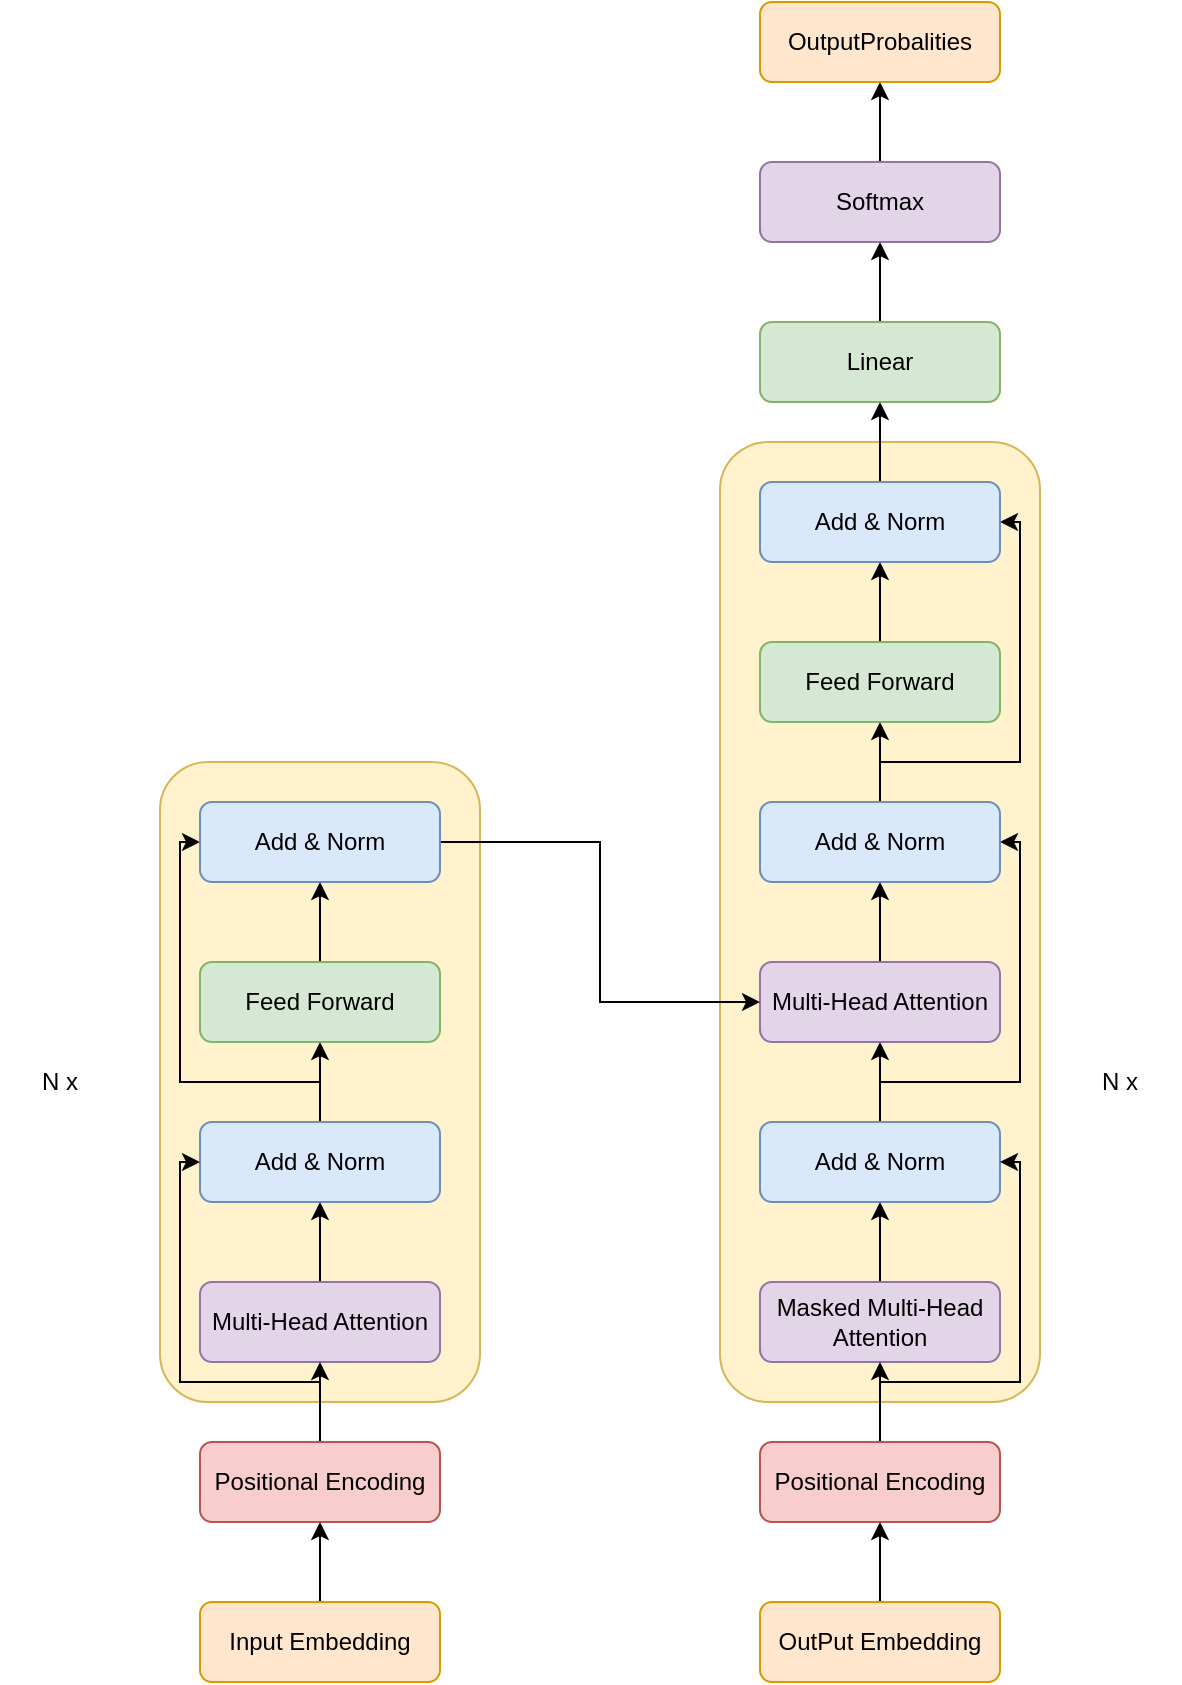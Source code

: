 <mxfile version="28.1.2" pages="2">
  <diagram name="Transformer" id="52B_CszZRSv2lp1z2FfX">
    <mxGraphModel dx="1658" dy="1040" grid="1" gridSize="10" guides="1" tooltips="1" connect="1" arrows="1" fold="1" page="1" pageScale="1" pageWidth="827" pageHeight="1169" math="0" shadow="0">
      <root>
        <mxCell id="0" />
        <mxCell id="1" parent="0" />
        <mxCell id="0SSg37CbpI8lbPVN0Fxx-25" value="" style="rounded=1;whiteSpace=wrap;html=1;fillColor=#fff2cc;strokeColor=#d6b656;" parent="1" vertex="1">
          <mxGeometry x="380" y="300" width="160" height="480" as="geometry" />
        </mxCell>
        <mxCell id="0SSg37CbpI8lbPVN0Fxx-23" value="" style="rounded=1;whiteSpace=wrap;html=1;fillColor=#fff2cc;strokeColor=#d6b656;" parent="1" vertex="1">
          <mxGeometry x="100" y="460" width="160" height="320" as="geometry" />
        </mxCell>
        <mxCell id="0SSg37CbpI8lbPVN0Fxx-21" style="edgeStyle=orthogonalEdgeStyle;rounded=0;orthogonalLoop=1;jettySize=auto;html=1;exitX=0.5;exitY=0;exitDx=0;exitDy=0;entryX=0.5;entryY=1;entryDx=0;entryDy=0;" parent="1" source="0SSg37CbpI8lbPVN0Fxx-1" target="0SSg37CbpI8lbPVN0Fxx-19" edge="1">
          <mxGeometry relative="1" as="geometry" />
        </mxCell>
        <mxCell id="0SSg37CbpI8lbPVN0Fxx-1" value="Input Embedding" style="rounded=1;whiteSpace=wrap;html=1;fillColor=#ffe6cc;strokeColor=#d79b00;" parent="1" vertex="1">
          <mxGeometry x="120" y="880" width="120" height="40" as="geometry" />
        </mxCell>
        <mxCell id="0SSg37CbpI8lbPVN0Fxx-22" style="edgeStyle=orthogonalEdgeStyle;rounded=0;orthogonalLoop=1;jettySize=auto;html=1;exitX=0.5;exitY=0;exitDx=0;exitDy=0;entryX=0.5;entryY=1;entryDx=0;entryDy=0;" parent="1" source="0SSg37CbpI8lbPVN0Fxx-3" target="0SSg37CbpI8lbPVN0Fxx-20" edge="1">
          <mxGeometry relative="1" as="geometry" />
        </mxCell>
        <mxCell id="0SSg37CbpI8lbPVN0Fxx-3" value="OutPut Embedding" style="rounded=1;whiteSpace=wrap;html=1;fillColor=#ffe6cc;strokeColor=#d79b00;" parent="1" vertex="1">
          <mxGeometry x="400" y="880" width="120" height="40" as="geometry" />
        </mxCell>
        <mxCell id="0SSg37CbpI8lbPVN0Fxx-27" style="edgeStyle=orthogonalEdgeStyle;rounded=0;orthogonalLoop=1;jettySize=auto;html=1;exitX=0.5;exitY=0;exitDx=0;exitDy=0;entryX=0.5;entryY=1;entryDx=0;entryDy=0;" parent="1" source="0SSg37CbpI8lbPVN0Fxx-4" target="0SSg37CbpI8lbPVN0Fxx-6" edge="1">
          <mxGeometry relative="1" as="geometry" />
        </mxCell>
        <mxCell id="0SSg37CbpI8lbPVN0Fxx-4" value="Multi-Head Attention" style="rounded=1;whiteSpace=wrap;html=1;fillColor=#e1d5e7;strokeColor=#9673a6;" parent="1" vertex="1">
          <mxGeometry x="120" y="720" width="120" height="40" as="geometry" />
        </mxCell>
        <mxCell id="0SSg37CbpI8lbPVN0Fxx-31" style="edgeStyle=orthogonalEdgeStyle;rounded=0;orthogonalLoop=1;jettySize=auto;html=1;exitX=0.5;exitY=0;exitDx=0;exitDy=0;entryX=0.5;entryY=1;entryDx=0;entryDy=0;" parent="1" source="0SSg37CbpI8lbPVN0Fxx-5" target="0SSg37CbpI8lbPVN0Fxx-7" edge="1">
          <mxGeometry relative="1" as="geometry" />
        </mxCell>
        <mxCell id="0SSg37CbpI8lbPVN0Fxx-5" value="Masked Multi-Head Attention" style="rounded=1;whiteSpace=wrap;html=1;fillColor=#e1d5e7;strokeColor=#9673a6;" parent="1" vertex="1">
          <mxGeometry x="400" y="720" width="120" height="40" as="geometry" />
        </mxCell>
        <mxCell id="0SSg37CbpI8lbPVN0Fxx-28" style="edgeStyle=orthogonalEdgeStyle;rounded=0;orthogonalLoop=1;jettySize=auto;html=1;exitX=0.5;exitY=0;exitDx=0;exitDy=0;" parent="1" source="0SSg37CbpI8lbPVN0Fxx-6" target="0SSg37CbpI8lbPVN0Fxx-8" edge="1">
          <mxGeometry relative="1" as="geometry" />
        </mxCell>
        <mxCell id="0SSg37CbpI8lbPVN0Fxx-41" style="edgeStyle=orthogonalEdgeStyle;rounded=0;orthogonalLoop=1;jettySize=auto;html=1;exitX=0.5;exitY=0;exitDx=0;exitDy=0;entryX=0;entryY=0.5;entryDx=0;entryDy=0;" parent="1" source="0SSg37CbpI8lbPVN0Fxx-6" target="0SSg37CbpI8lbPVN0Fxx-10" edge="1">
          <mxGeometry relative="1" as="geometry">
            <Array as="points">
              <mxPoint x="180" y="620" />
              <mxPoint x="110" y="620" />
              <mxPoint x="110" y="500" />
            </Array>
          </mxGeometry>
        </mxCell>
        <mxCell id="0SSg37CbpI8lbPVN0Fxx-6" value="Add &amp;amp; Norm" style="rounded=1;whiteSpace=wrap;html=1;fillColor=#dae8fc;strokeColor=#6c8ebf;" parent="1" vertex="1">
          <mxGeometry x="120" y="640" width="120" height="40" as="geometry" />
        </mxCell>
        <mxCell id="0SSg37CbpI8lbPVN0Fxx-32" style="edgeStyle=orthogonalEdgeStyle;rounded=0;orthogonalLoop=1;jettySize=auto;html=1;exitX=0.5;exitY=0;exitDx=0;exitDy=0;entryX=0.5;entryY=1;entryDx=0;entryDy=0;" parent="1" source="0SSg37CbpI8lbPVN0Fxx-7" target="0SSg37CbpI8lbPVN0Fxx-9" edge="1">
          <mxGeometry relative="1" as="geometry" />
        </mxCell>
        <mxCell id="0SSg37CbpI8lbPVN0Fxx-45" style="edgeStyle=orthogonalEdgeStyle;rounded=0;orthogonalLoop=1;jettySize=auto;html=1;exitX=0.5;exitY=0;exitDx=0;exitDy=0;entryX=1;entryY=0.5;entryDx=0;entryDy=0;" parent="1" source="0SSg37CbpI8lbPVN0Fxx-7" target="0SSg37CbpI8lbPVN0Fxx-11" edge="1">
          <mxGeometry relative="1" as="geometry">
            <Array as="points">
              <mxPoint x="460" y="620" />
              <mxPoint x="530" y="620" />
              <mxPoint x="530" y="500" />
            </Array>
          </mxGeometry>
        </mxCell>
        <mxCell id="0SSg37CbpI8lbPVN0Fxx-7" value="Add &amp;amp; Norm" style="rounded=1;whiteSpace=wrap;html=1;fillColor=#dae8fc;strokeColor=#6c8ebf;" parent="1" vertex="1">
          <mxGeometry x="400" y="640" width="120" height="40" as="geometry" />
        </mxCell>
        <mxCell id="0SSg37CbpI8lbPVN0Fxx-29" style="edgeStyle=orthogonalEdgeStyle;rounded=0;orthogonalLoop=1;jettySize=auto;html=1;exitX=0.5;exitY=0;exitDx=0;exitDy=0;" parent="1" source="0SSg37CbpI8lbPVN0Fxx-8" target="0SSg37CbpI8lbPVN0Fxx-10" edge="1">
          <mxGeometry relative="1" as="geometry" />
        </mxCell>
        <mxCell id="0SSg37CbpI8lbPVN0Fxx-8" value="Feed Forward" style="rounded=1;whiteSpace=wrap;html=1;fillColor=#d5e8d4;strokeColor=#82b366;" parent="1" vertex="1">
          <mxGeometry x="120" y="560" width="120" height="40" as="geometry" />
        </mxCell>
        <mxCell id="0SSg37CbpI8lbPVN0Fxx-33" style="edgeStyle=orthogonalEdgeStyle;rounded=0;orthogonalLoop=1;jettySize=auto;html=1;exitX=0.5;exitY=0;exitDx=0;exitDy=0;entryX=0.5;entryY=1;entryDx=0;entryDy=0;" parent="1" source="0SSg37CbpI8lbPVN0Fxx-9" target="0SSg37CbpI8lbPVN0Fxx-11" edge="1">
          <mxGeometry relative="1" as="geometry" />
        </mxCell>
        <mxCell id="0SSg37CbpI8lbPVN0Fxx-9" value="Multi-Head Attention" style="rounded=1;whiteSpace=wrap;html=1;fillColor=#e1d5e7;strokeColor=#9673a6;" parent="1" vertex="1">
          <mxGeometry x="400" y="560" width="120" height="40" as="geometry" />
        </mxCell>
        <mxCell id="0SSg37CbpI8lbPVN0Fxx-44" style="edgeStyle=orthogonalEdgeStyle;rounded=0;orthogonalLoop=1;jettySize=auto;html=1;exitX=1;exitY=0.5;exitDx=0;exitDy=0;entryX=0;entryY=0.5;entryDx=0;entryDy=0;" parent="1" source="0SSg37CbpI8lbPVN0Fxx-10" target="0SSg37CbpI8lbPVN0Fxx-9" edge="1">
          <mxGeometry relative="1" as="geometry" />
        </mxCell>
        <mxCell id="0SSg37CbpI8lbPVN0Fxx-10" value="Add &amp;amp; Norm" style="rounded=1;whiteSpace=wrap;html=1;fillColor=#dae8fc;strokeColor=#6c8ebf;" parent="1" vertex="1">
          <mxGeometry x="120" y="480" width="120" height="40" as="geometry" />
        </mxCell>
        <mxCell id="0SSg37CbpI8lbPVN0Fxx-34" style="edgeStyle=orthogonalEdgeStyle;rounded=0;orthogonalLoop=1;jettySize=auto;html=1;exitX=0.5;exitY=0;exitDx=0;exitDy=0;" parent="1" source="0SSg37CbpI8lbPVN0Fxx-11" target="0SSg37CbpI8lbPVN0Fxx-12" edge="1">
          <mxGeometry relative="1" as="geometry" />
        </mxCell>
        <mxCell id="0SSg37CbpI8lbPVN0Fxx-46" style="edgeStyle=orthogonalEdgeStyle;rounded=0;orthogonalLoop=1;jettySize=auto;html=1;exitX=0.5;exitY=0;exitDx=0;exitDy=0;entryX=1;entryY=0.5;entryDx=0;entryDy=0;" parent="1" source="0SSg37CbpI8lbPVN0Fxx-11" target="0SSg37CbpI8lbPVN0Fxx-13" edge="1">
          <mxGeometry relative="1" as="geometry">
            <Array as="points">
              <mxPoint x="460" y="460" />
              <mxPoint x="530" y="460" />
              <mxPoint x="530" y="340" />
            </Array>
          </mxGeometry>
        </mxCell>
        <mxCell id="0SSg37CbpI8lbPVN0Fxx-11" value="Add &amp;amp; Norm" style="rounded=1;whiteSpace=wrap;html=1;fillColor=#dae8fc;strokeColor=#6c8ebf;" parent="1" vertex="1">
          <mxGeometry x="400" y="480" width="120" height="40" as="geometry" />
        </mxCell>
        <mxCell id="0SSg37CbpI8lbPVN0Fxx-35" style="edgeStyle=orthogonalEdgeStyle;rounded=0;orthogonalLoop=1;jettySize=auto;html=1;exitX=0.5;exitY=0;exitDx=0;exitDy=0;entryX=0.5;entryY=1;entryDx=0;entryDy=0;" parent="1" source="0SSg37CbpI8lbPVN0Fxx-12" target="0SSg37CbpI8lbPVN0Fxx-13" edge="1">
          <mxGeometry relative="1" as="geometry" />
        </mxCell>
        <mxCell id="0SSg37CbpI8lbPVN0Fxx-12" value="Feed Forward" style="rounded=1;whiteSpace=wrap;html=1;fillColor=#d5e8d4;strokeColor=#82b366;" parent="1" vertex="1">
          <mxGeometry x="400" y="400" width="120" height="40" as="geometry" />
        </mxCell>
        <mxCell id="0SSg37CbpI8lbPVN0Fxx-36" style="edgeStyle=orthogonalEdgeStyle;rounded=0;orthogonalLoop=1;jettySize=auto;html=1;exitX=0.5;exitY=0;exitDx=0;exitDy=0;entryX=0.5;entryY=1;entryDx=0;entryDy=0;" parent="1" source="0SSg37CbpI8lbPVN0Fxx-13" target="0SSg37CbpI8lbPVN0Fxx-14" edge="1">
          <mxGeometry relative="1" as="geometry" />
        </mxCell>
        <mxCell id="0SSg37CbpI8lbPVN0Fxx-13" value="Add &amp;amp; Norm" style="rounded=1;whiteSpace=wrap;html=1;fillColor=#dae8fc;strokeColor=#6c8ebf;" parent="1" vertex="1">
          <mxGeometry x="400" y="320" width="120" height="40" as="geometry" />
        </mxCell>
        <mxCell id="0SSg37CbpI8lbPVN0Fxx-37" style="edgeStyle=orthogonalEdgeStyle;rounded=0;orthogonalLoop=1;jettySize=auto;html=1;exitX=0.5;exitY=0;exitDx=0;exitDy=0;entryX=0.5;entryY=1;entryDx=0;entryDy=0;" parent="1" source="0SSg37CbpI8lbPVN0Fxx-14" target="0SSg37CbpI8lbPVN0Fxx-15" edge="1">
          <mxGeometry relative="1" as="geometry" />
        </mxCell>
        <mxCell id="0SSg37CbpI8lbPVN0Fxx-14" value="Linear" style="rounded=1;whiteSpace=wrap;html=1;fillColor=#d5e8d4;strokeColor=#82b366;" parent="1" vertex="1">
          <mxGeometry x="400" y="240" width="120" height="40" as="geometry" />
        </mxCell>
        <mxCell id="0SSg37CbpI8lbPVN0Fxx-38" style="edgeStyle=orthogonalEdgeStyle;rounded=0;orthogonalLoop=1;jettySize=auto;html=1;exitX=0.5;exitY=0;exitDx=0;exitDy=0;entryX=0.5;entryY=1;entryDx=0;entryDy=0;" parent="1" source="0SSg37CbpI8lbPVN0Fxx-15" target="0SSg37CbpI8lbPVN0Fxx-16" edge="1">
          <mxGeometry relative="1" as="geometry" />
        </mxCell>
        <mxCell id="0SSg37CbpI8lbPVN0Fxx-15" value="Softmax" style="rounded=1;whiteSpace=wrap;html=1;fillColor=#e1d5e7;strokeColor=#9673a6;" parent="1" vertex="1">
          <mxGeometry x="400" y="160" width="120" height="40" as="geometry" />
        </mxCell>
        <mxCell id="0SSg37CbpI8lbPVN0Fxx-16" value="OutputProbalities" style="rounded=1;whiteSpace=wrap;html=1;fillColor=#ffe6cc;strokeColor=#d79b00;" parent="1" vertex="1">
          <mxGeometry x="400" y="80" width="120" height="40" as="geometry" />
        </mxCell>
        <mxCell id="0SSg37CbpI8lbPVN0Fxx-26" style="edgeStyle=orthogonalEdgeStyle;rounded=0;orthogonalLoop=1;jettySize=auto;html=1;exitX=0.5;exitY=0;exitDx=0;exitDy=0;entryX=0.5;entryY=1;entryDx=0;entryDy=0;" parent="1" source="0SSg37CbpI8lbPVN0Fxx-19" target="0SSg37CbpI8lbPVN0Fxx-4" edge="1">
          <mxGeometry relative="1" as="geometry" />
        </mxCell>
        <mxCell id="0SSg37CbpI8lbPVN0Fxx-40" style="edgeStyle=orthogonalEdgeStyle;rounded=0;orthogonalLoop=1;jettySize=auto;html=1;exitX=0.5;exitY=0;exitDx=0;exitDy=0;entryX=0;entryY=0.5;entryDx=0;entryDy=0;" parent="1" source="0SSg37CbpI8lbPVN0Fxx-19" target="0SSg37CbpI8lbPVN0Fxx-6" edge="1">
          <mxGeometry relative="1" as="geometry">
            <Array as="points">
              <mxPoint x="180" y="770" />
              <mxPoint x="110" y="770" />
              <mxPoint x="110" y="660" />
            </Array>
          </mxGeometry>
        </mxCell>
        <mxCell id="0SSg37CbpI8lbPVN0Fxx-19" value="Positional Encoding" style="rounded=1;whiteSpace=wrap;html=1;fillColor=#f8cecc;strokeColor=#b85450;" parent="1" vertex="1">
          <mxGeometry x="120" y="800" width="120" height="40" as="geometry" />
        </mxCell>
        <mxCell id="0SSg37CbpI8lbPVN0Fxx-30" style="edgeStyle=orthogonalEdgeStyle;rounded=0;orthogonalLoop=1;jettySize=auto;html=1;exitX=0.5;exitY=0;exitDx=0;exitDy=0;" parent="1" source="0SSg37CbpI8lbPVN0Fxx-20" target="0SSg37CbpI8lbPVN0Fxx-5" edge="1">
          <mxGeometry relative="1" as="geometry" />
        </mxCell>
        <mxCell id="0SSg37CbpI8lbPVN0Fxx-42" style="edgeStyle=orthogonalEdgeStyle;rounded=0;orthogonalLoop=1;jettySize=auto;html=1;exitX=0.5;exitY=0;exitDx=0;exitDy=0;entryX=1;entryY=0.5;entryDx=0;entryDy=0;" parent="1" source="0SSg37CbpI8lbPVN0Fxx-20" target="0SSg37CbpI8lbPVN0Fxx-7" edge="1">
          <mxGeometry relative="1" as="geometry">
            <Array as="points">
              <mxPoint x="460" y="770" />
              <mxPoint x="530" y="770" />
              <mxPoint x="530" y="660" />
            </Array>
          </mxGeometry>
        </mxCell>
        <mxCell id="0SSg37CbpI8lbPVN0Fxx-20" value="Positional Encoding" style="rounded=1;whiteSpace=wrap;html=1;fillColor=#f8cecc;strokeColor=#b85450;" parent="1" vertex="1">
          <mxGeometry x="400" y="800" width="120" height="40" as="geometry" />
        </mxCell>
        <mxCell id="0SSg37CbpI8lbPVN0Fxx-24" value="N x" style="text;html=1;align=center;verticalAlign=middle;whiteSpace=wrap;rounded=0;" parent="1" vertex="1">
          <mxGeometry x="20" y="605" width="60" height="30" as="geometry" />
        </mxCell>
        <mxCell id="0SSg37CbpI8lbPVN0Fxx-39" value="N x" style="text;html=1;align=center;verticalAlign=middle;whiteSpace=wrap;rounded=0;" parent="1" vertex="1">
          <mxGeometry x="550" y="605" width="60" height="30" as="geometry" />
        </mxCell>
      </root>
    </mxGraphModel>
  </diagram>
  <diagram id="VsgxL12vLVEAtmp517jp" name="Transformer解释">
    <mxGraphModel dx="1172" dy="887" grid="1" gridSize="10" guides="1" tooltips="1" connect="1" arrows="1" fold="1" page="1" pageScale="1" pageWidth="827" pageHeight="1169" math="0" shadow="0">
      <root>
        <mxCell id="0" />
        <mxCell id="1" parent="0" />
        <mxCell id="67H7sxV8tHrAdXlNH1-l-1" value="" style="rounded=1;whiteSpace=wrap;html=1;fillColor=#fff2cc;strokeColor=#d6b656;" parent="1" vertex="1">
          <mxGeometry x="670" y="420" width="160" height="480" as="geometry" />
        </mxCell>
        <mxCell id="67H7sxV8tHrAdXlNH1-l-2" value="" style="rounded=1;whiteSpace=wrap;html=1;fillColor=#fff2cc;strokeColor=#d6b656;" parent="1" vertex="1">
          <mxGeometry x="390" y="580" width="160" height="320" as="geometry" />
        </mxCell>
        <mxCell id="67H7sxV8tHrAdXlNH1-l-3" style="edgeStyle=orthogonalEdgeStyle;rounded=0;orthogonalLoop=1;jettySize=auto;html=1;exitX=0.5;exitY=0;exitDx=0;exitDy=0;entryX=0.5;entryY=1;entryDx=0;entryDy=0;" parent="1" source="67H7sxV8tHrAdXlNH1-l-4" target="67H7sxV8tHrAdXlNH1-l-37" edge="1">
          <mxGeometry relative="1" as="geometry" />
        </mxCell>
        <mxCell id="67H7sxV8tHrAdXlNH1-l-4" value="Input Embedding" style="rounded=1;whiteSpace=wrap;html=1;fillColor=#ffe6cc;strokeColor=#d79b00;" parent="1" vertex="1">
          <mxGeometry x="410" y="1000" width="120" height="40" as="geometry" />
        </mxCell>
        <mxCell id="67H7sxV8tHrAdXlNH1-l-5" style="edgeStyle=orthogonalEdgeStyle;rounded=0;orthogonalLoop=1;jettySize=auto;html=1;exitX=0.5;exitY=0;exitDx=0;exitDy=0;entryX=0.5;entryY=1;entryDx=0;entryDy=0;" parent="1" source="67H7sxV8tHrAdXlNH1-l-6" target="67H7sxV8tHrAdXlNH1-l-40" edge="1">
          <mxGeometry relative="1" as="geometry" />
        </mxCell>
        <mxCell id="67H7sxV8tHrAdXlNH1-l-6" value="OutPut Embedding" style="rounded=1;whiteSpace=wrap;html=1;fillColor=#ffe6cc;strokeColor=#d79b00;" parent="1" vertex="1">
          <mxGeometry x="690" y="1000" width="120" height="40" as="geometry" />
        </mxCell>
        <mxCell id="67H7sxV8tHrAdXlNH1-l-7" style="edgeStyle=orthogonalEdgeStyle;rounded=0;orthogonalLoop=1;jettySize=auto;html=1;exitX=0.5;exitY=0;exitDx=0;exitDy=0;entryX=0.5;entryY=1;entryDx=0;entryDy=0;" parent="1" source="67H7sxV8tHrAdXlNH1-l-8" target="67H7sxV8tHrAdXlNH1-l-13" edge="1">
          <mxGeometry relative="1" as="geometry" />
        </mxCell>
        <mxCell id="67H7sxV8tHrAdXlNH1-l-8" value="Multi-Head Attention" style="rounded=1;whiteSpace=wrap;html=1;fillColor=#e1d5e7;strokeColor=#9673a6;" parent="1" vertex="1">
          <mxGeometry x="410" y="840" width="120" height="40" as="geometry" />
        </mxCell>
        <mxCell id="67H7sxV8tHrAdXlNH1-l-9" style="edgeStyle=orthogonalEdgeStyle;rounded=0;orthogonalLoop=1;jettySize=auto;html=1;exitX=0.5;exitY=0;exitDx=0;exitDy=0;entryX=0.5;entryY=1;entryDx=0;entryDy=0;" parent="1" source="67H7sxV8tHrAdXlNH1-l-10" target="67H7sxV8tHrAdXlNH1-l-16" edge="1">
          <mxGeometry relative="1" as="geometry" />
        </mxCell>
        <mxCell id="67H7sxV8tHrAdXlNH1-l-10" value="Masked Multi-Head Attention" style="rounded=1;whiteSpace=wrap;html=1;fillColor=#e1d5e7;strokeColor=#9673a6;" parent="1" vertex="1">
          <mxGeometry x="690" y="840" width="120" height="40" as="geometry" />
        </mxCell>
        <mxCell id="67H7sxV8tHrAdXlNH1-l-11" style="edgeStyle=orthogonalEdgeStyle;rounded=0;orthogonalLoop=1;jettySize=auto;html=1;exitX=0.5;exitY=0;exitDx=0;exitDy=0;" parent="1" source="67H7sxV8tHrAdXlNH1-l-13" target="67H7sxV8tHrAdXlNH1-l-18" edge="1">
          <mxGeometry relative="1" as="geometry" />
        </mxCell>
        <mxCell id="67H7sxV8tHrAdXlNH1-l-12" style="edgeStyle=orthogonalEdgeStyle;rounded=0;orthogonalLoop=1;jettySize=auto;html=1;exitX=0.5;exitY=0;exitDx=0;exitDy=0;entryX=0;entryY=0.5;entryDx=0;entryDy=0;" parent="1" source="67H7sxV8tHrAdXlNH1-l-13" target="67H7sxV8tHrAdXlNH1-l-22" edge="1">
          <mxGeometry relative="1" as="geometry">
            <Array as="points">
              <mxPoint x="470" y="740" />
              <mxPoint x="400" y="740" />
              <mxPoint x="400" y="620" />
            </Array>
          </mxGeometry>
        </mxCell>
        <mxCell id="67H7sxV8tHrAdXlNH1-l-13" value="Add &amp;amp; Norm" style="rounded=1;whiteSpace=wrap;html=1;fillColor=#dae8fc;strokeColor=#6c8ebf;" parent="1" vertex="1">
          <mxGeometry x="410" y="760" width="120" height="40" as="geometry" />
        </mxCell>
        <mxCell id="67H7sxV8tHrAdXlNH1-l-14" style="edgeStyle=orthogonalEdgeStyle;rounded=0;orthogonalLoop=1;jettySize=auto;html=1;exitX=0.5;exitY=0;exitDx=0;exitDy=0;entryX=0.5;entryY=1;entryDx=0;entryDy=0;" parent="1" source="67H7sxV8tHrAdXlNH1-l-16" target="67H7sxV8tHrAdXlNH1-l-20" edge="1">
          <mxGeometry relative="1" as="geometry" />
        </mxCell>
        <mxCell id="67H7sxV8tHrAdXlNH1-l-15" style="edgeStyle=orthogonalEdgeStyle;rounded=0;orthogonalLoop=1;jettySize=auto;html=1;exitX=0.5;exitY=0;exitDx=0;exitDy=0;entryX=1;entryY=0.5;entryDx=0;entryDy=0;" parent="1" source="67H7sxV8tHrAdXlNH1-l-16" target="67H7sxV8tHrAdXlNH1-l-25" edge="1">
          <mxGeometry relative="1" as="geometry">
            <Array as="points">
              <mxPoint x="750" y="740" />
              <mxPoint x="820" y="740" />
              <mxPoint x="820" y="620" />
            </Array>
          </mxGeometry>
        </mxCell>
        <mxCell id="67H7sxV8tHrAdXlNH1-l-16" value="Add &amp;amp; Norm" style="rounded=1;whiteSpace=wrap;html=1;fillColor=#dae8fc;strokeColor=#6c8ebf;" parent="1" vertex="1">
          <mxGeometry x="690" y="760" width="120" height="40" as="geometry" />
        </mxCell>
        <mxCell id="67H7sxV8tHrAdXlNH1-l-17" style="edgeStyle=orthogonalEdgeStyle;rounded=0;orthogonalLoop=1;jettySize=auto;html=1;exitX=0.5;exitY=0;exitDx=0;exitDy=0;" parent="1" source="67H7sxV8tHrAdXlNH1-l-18" target="67H7sxV8tHrAdXlNH1-l-22" edge="1">
          <mxGeometry relative="1" as="geometry" />
        </mxCell>
        <mxCell id="67H7sxV8tHrAdXlNH1-l-18" value="Feed Forward" style="rounded=1;whiteSpace=wrap;html=1;fillColor=#d5e8d4;strokeColor=#82b366;" parent="1" vertex="1">
          <mxGeometry x="410" y="680" width="120" height="40" as="geometry" />
        </mxCell>
        <mxCell id="67H7sxV8tHrAdXlNH1-l-19" style="edgeStyle=orthogonalEdgeStyle;rounded=0;orthogonalLoop=1;jettySize=auto;html=1;exitX=0.5;exitY=0;exitDx=0;exitDy=0;entryX=0.5;entryY=1;entryDx=0;entryDy=0;" parent="1" source="67H7sxV8tHrAdXlNH1-l-20" target="67H7sxV8tHrAdXlNH1-l-25" edge="1">
          <mxGeometry relative="1" as="geometry" />
        </mxCell>
        <mxCell id="67H7sxV8tHrAdXlNH1-l-20" value="Multi-Head Attention" style="rounded=1;whiteSpace=wrap;html=1;fillColor=#e1d5e7;strokeColor=#9673a6;" parent="1" vertex="1">
          <mxGeometry x="690" y="680" width="120" height="40" as="geometry" />
        </mxCell>
        <mxCell id="67H7sxV8tHrAdXlNH1-l-21" style="edgeStyle=orthogonalEdgeStyle;rounded=0;orthogonalLoop=1;jettySize=auto;html=1;exitX=1;exitY=0.5;exitDx=0;exitDy=0;entryX=0;entryY=0.5;entryDx=0;entryDy=0;" parent="1" source="67H7sxV8tHrAdXlNH1-l-22" target="67H7sxV8tHrAdXlNH1-l-20" edge="1">
          <mxGeometry relative="1" as="geometry" />
        </mxCell>
        <mxCell id="67H7sxV8tHrAdXlNH1-l-22" value="Add &amp;amp; Norm" style="rounded=1;whiteSpace=wrap;html=1;fillColor=#dae8fc;strokeColor=#6c8ebf;" parent="1" vertex="1">
          <mxGeometry x="410" y="600" width="120" height="40" as="geometry" />
        </mxCell>
        <mxCell id="67H7sxV8tHrAdXlNH1-l-23" style="edgeStyle=orthogonalEdgeStyle;rounded=0;orthogonalLoop=1;jettySize=auto;html=1;exitX=0.5;exitY=0;exitDx=0;exitDy=0;" parent="1" source="67H7sxV8tHrAdXlNH1-l-25" target="67H7sxV8tHrAdXlNH1-l-27" edge="1">
          <mxGeometry relative="1" as="geometry" />
        </mxCell>
        <mxCell id="67H7sxV8tHrAdXlNH1-l-24" style="edgeStyle=orthogonalEdgeStyle;rounded=0;orthogonalLoop=1;jettySize=auto;html=1;exitX=0.5;exitY=0;exitDx=0;exitDy=0;entryX=1;entryY=0.5;entryDx=0;entryDy=0;" parent="1" source="67H7sxV8tHrAdXlNH1-l-25" target="67H7sxV8tHrAdXlNH1-l-29" edge="1">
          <mxGeometry relative="1" as="geometry">
            <Array as="points">
              <mxPoint x="750" y="580" />
              <mxPoint x="820" y="580" />
              <mxPoint x="820" y="460" />
            </Array>
          </mxGeometry>
        </mxCell>
        <mxCell id="67H7sxV8tHrAdXlNH1-l-25" value="Add &amp;amp; Norm" style="rounded=1;whiteSpace=wrap;html=1;fillColor=#dae8fc;strokeColor=#6c8ebf;" parent="1" vertex="1">
          <mxGeometry x="690" y="600" width="120" height="40" as="geometry" />
        </mxCell>
        <mxCell id="67H7sxV8tHrAdXlNH1-l-26" style="edgeStyle=orthogonalEdgeStyle;rounded=0;orthogonalLoop=1;jettySize=auto;html=1;exitX=0.5;exitY=0;exitDx=0;exitDy=0;entryX=0.5;entryY=1;entryDx=0;entryDy=0;" parent="1" source="67H7sxV8tHrAdXlNH1-l-27" target="67H7sxV8tHrAdXlNH1-l-29" edge="1">
          <mxGeometry relative="1" as="geometry" />
        </mxCell>
        <mxCell id="67H7sxV8tHrAdXlNH1-l-27" value="Feed Forward" style="rounded=1;whiteSpace=wrap;html=1;fillColor=#d5e8d4;strokeColor=#82b366;" parent="1" vertex="1">
          <mxGeometry x="690" y="520" width="120" height="40" as="geometry" />
        </mxCell>
        <mxCell id="67H7sxV8tHrAdXlNH1-l-28" style="edgeStyle=orthogonalEdgeStyle;rounded=0;orthogonalLoop=1;jettySize=auto;html=1;exitX=0.5;exitY=0;exitDx=0;exitDy=0;entryX=0.5;entryY=1;entryDx=0;entryDy=0;" parent="1" source="67H7sxV8tHrAdXlNH1-l-29" target="67H7sxV8tHrAdXlNH1-l-31" edge="1">
          <mxGeometry relative="1" as="geometry" />
        </mxCell>
        <mxCell id="67H7sxV8tHrAdXlNH1-l-29" value="Add &amp;amp; Norm" style="rounded=1;whiteSpace=wrap;html=1;fillColor=#dae8fc;strokeColor=#6c8ebf;" parent="1" vertex="1">
          <mxGeometry x="690" y="440" width="120" height="40" as="geometry" />
        </mxCell>
        <mxCell id="67H7sxV8tHrAdXlNH1-l-30" style="edgeStyle=orthogonalEdgeStyle;rounded=0;orthogonalLoop=1;jettySize=auto;html=1;exitX=0.5;exitY=0;exitDx=0;exitDy=0;entryX=0.5;entryY=1;entryDx=0;entryDy=0;" parent="1" source="67H7sxV8tHrAdXlNH1-l-31" target="67H7sxV8tHrAdXlNH1-l-33" edge="1">
          <mxGeometry relative="1" as="geometry" />
        </mxCell>
        <mxCell id="67H7sxV8tHrAdXlNH1-l-31" value="Linear" style="rounded=1;whiteSpace=wrap;html=1;fillColor=#d5e8d4;strokeColor=#82b366;" parent="1" vertex="1">
          <mxGeometry x="690" y="360" width="120" height="40" as="geometry" />
        </mxCell>
        <mxCell id="67H7sxV8tHrAdXlNH1-l-32" style="edgeStyle=orthogonalEdgeStyle;rounded=0;orthogonalLoop=1;jettySize=auto;html=1;exitX=0.5;exitY=0;exitDx=0;exitDy=0;entryX=0.5;entryY=1;entryDx=0;entryDy=0;" parent="1" source="67H7sxV8tHrAdXlNH1-l-33" target="67H7sxV8tHrAdXlNH1-l-34" edge="1">
          <mxGeometry relative="1" as="geometry" />
        </mxCell>
        <mxCell id="67H7sxV8tHrAdXlNH1-l-33" value="Softmax" style="rounded=1;whiteSpace=wrap;html=1;fillColor=#e1d5e7;strokeColor=#9673a6;" parent="1" vertex="1">
          <mxGeometry x="690" y="280" width="120" height="40" as="geometry" />
        </mxCell>
        <mxCell id="67H7sxV8tHrAdXlNH1-l-34" value="OutputProbalities" style="rounded=1;whiteSpace=wrap;html=1;fillColor=#ffe6cc;strokeColor=#d79b00;" parent="1" vertex="1">
          <mxGeometry x="690" y="200" width="120" height="40" as="geometry" />
        </mxCell>
        <mxCell id="67H7sxV8tHrAdXlNH1-l-35" style="edgeStyle=orthogonalEdgeStyle;rounded=0;orthogonalLoop=1;jettySize=auto;html=1;exitX=0.5;exitY=0;exitDx=0;exitDy=0;entryX=0.5;entryY=1;entryDx=0;entryDy=0;" parent="1" source="67H7sxV8tHrAdXlNH1-l-37" target="67H7sxV8tHrAdXlNH1-l-8" edge="1">
          <mxGeometry relative="1" as="geometry" />
        </mxCell>
        <mxCell id="67H7sxV8tHrAdXlNH1-l-36" style="edgeStyle=orthogonalEdgeStyle;rounded=0;orthogonalLoop=1;jettySize=auto;html=1;exitX=0.5;exitY=0;exitDx=0;exitDy=0;entryX=0;entryY=0.5;entryDx=0;entryDy=0;" parent="1" source="67H7sxV8tHrAdXlNH1-l-37" target="67H7sxV8tHrAdXlNH1-l-13" edge="1">
          <mxGeometry relative="1" as="geometry">
            <Array as="points">
              <mxPoint x="470" y="890" />
              <mxPoint x="400" y="890" />
              <mxPoint x="400" y="780" />
            </Array>
          </mxGeometry>
        </mxCell>
        <mxCell id="67H7sxV8tHrAdXlNH1-l-37" value="Positional Encoding" style="rounded=1;whiteSpace=wrap;html=1;fillColor=#f8cecc;strokeColor=#b85450;" parent="1" vertex="1">
          <mxGeometry x="410" y="920" width="120" height="40" as="geometry" />
        </mxCell>
        <mxCell id="67H7sxV8tHrAdXlNH1-l-38" style="edgeStyle=orthogonalEdgeStyle;rounded=0;orthogonalLoop=1;jettySize=auto;html=1;exitX=0.5;exitY=0;exitDx=0;exitDy=0;" parent="1" source="67H7sxV8tHrAdXlNH1-l-40" target="67H7sxV8tHrAdXlNH1-l-10" edge="1">
          <mxGeometry relative="1" as="geometry" />
        </mxCell>
        <mxCell id="67H7sxV8tHrAdXlNH1-l-39" style="edgeStyle=orthogonalEdgeStyle;rounded=0;orthogonalLoop=1;jettySize=auto;html=1;exitX=0.5;exitY=0;exitDx=0;exitDy=0;entryX=1;entryY=0.5;entryDx=0;entryDy=0;" parent="1" source="67H7sxV8tHrAdXlNH1-l-40" target="67H7sxV8tHrAdXlNH1-l-16" edge="1">
          <mxGeometry relative="1" as="geometry">
            <Array as="points">
              <mxPoint x="750" y="890" />
              <mxPoint x="820" y="890" />
              <mxPoint x="820" y="780" />
            </Array>
          </mxGeometry>
        </mxCell>
        <mxCell id="67H7sxV8tHrAdXlNH1-l-40" value="Positional Encoding" style="rounded=1;whiteSpace=wrap;html=1;fillColor=#f8cecc;strokeColor=#b85450;" parent="1" vertex="1">
          <mxGeometry x="690" y="920" width="120" height="40" as="geometry" />
        </mxCell>
        <mxCell id="67H7sxV8tHrAdXlNH1-l-41" value="N x" style="text;html=1;align=center;verticalAlign=middle;whiteSpace=wrap;rounded=0;" parent="1" vertex="1">
          <mxGeometry x="310" y="725" width="60" height="30" as="geometry" />
        </mxCell>
        <mxCell id="67H7sxV8tHrAdXlNH1-l-42" value="N x" style="text;html=1;align=center;verticalAlign=middle;whiteSpace=wrap;rounded=0;" parent="1" vertex="1">
          <mxGeometry x="840" y="725" width="60" height="30" as="geometry" />
        </mxCell>
        <mxCell id="67H7sxV8tHrAdXlNH1-l-53" style="edgeStyle=orthogonalEdgeStyle;rounded=0;orthogonalLoop=1;jettySize=auto;html=1;exitX=1;exitY=0.5;exitDx=0;exitDy=0;entryX=0;entryY=0.5;entryDx=0;entryDy=0;" parent="1" source="67H7sxV8tHrAdXlNH1-l-43" target="67H7sxV8tHrAdXlNH1-l-13" edge="1">
          <mxGeometry relative="1" as="geometry">
            <Array as="points">
              <mxPoint x="350" y="620" />
              <mxPoint x="350" y="780" />
            </Array>
          </mxGeometry>
        </mxCell>
        <mxCell id="67H7sxV8tHrAdXlNH1-l-43" value="&lt;div&gt;归一化层：&lt;br&gt;1.Add（残差连接，Residual Connection）：将子层的输出与输入相加，形成残差跳跃连接。这有助于缓解深层网络中的梯度消失或爆炸问题，促进更稳定的训练。数学上，如果输入为 x，子层输出为 f(x) ，则Add后的结果为 x + f(x) 。&lt;/div&gt;&lt;div&gt;2.Norm（层归一化，Layer Normalization）：对Add后的结果进行归一化处理，使每个特征的均值为0、方差为1，并可学习缩放和偏置参数。这能加速收敛并提高模型泛化能力。&lt;/div&gt;" style="rounded=0;whiteSpace=wrap;html=1;align=left;fillColor=#dae8fc;strokeColor=#6c8ebf;" parent="1" vertex="1">
          <mxGeometry x="40" y="520" width="280" height="200" as="geometry" />
        </mxCell>
        <mxCell id="67H7sxV8tHrAdXlNH1-l-46" style="edgeStyle=orthogonalEdgeStyle;rounded=0;orthogonalLoop=1;jettySize=auto;html=1;exitX=0.5;exitY=0;exitDx=0;exitDy=0;entryX=0.5;entryY=1;entryDx=0;entryDy=0;" parent="1" source="67H7sxV8tHrAdXlNH1-l-45" target="67H7sxV8tHrAdXlNH1-l-4" edge="1">
          <mxGeometry relative="1" as="geometry" />
        </mxCell>
        <mxCell id="67H7sxV8tHrAdXlNH1-l-45" value="&lt;div&gt;嵌入层：&lt;br&gt;目的：将单词转换为多维向量&lt;br&gt;预训练词嵌入（Pre-trained Word Embeddings）：使用预训练模型生成的嵌入向量，如Word2Vec（CBOW或Skip-gram）、GloVe、FastText。这些向量基于大规模语料库训练，捕捉词间关系。&lt;/div&gt;" style="rounded=0;whiteSpace=wrap;html=1;align=left;fillColor=#ffe6cc;strokeColor=#d79b00;" parent="1" vertex="1">
          <mxGeometry x="330" y="1180" width="280" height="200" as="geometry" />
        </mxCell>
        <mxCell id="67H7sxV8tHrAdXlNH1-l-48" style="edgeStyle=orthogonalEdgeStyle;rounded=0;orthogonalLoop=1;jettySize=auto;html=1;exitX=1;exitY=0.5;exitDx=0;exitDy=0;entryX=0;entryY=0.5;entryDx=0;entryDy=0;" parent="1" source="67H7sxV8tHrAdXlNH1-l-47" target="67H7sxV8tHrAdXlNH1-l-37" edge="1">
          <mxGeometry relative="1" as="geometry" />
        </mxCell>
        <mxCell id="67H7sxV8tHrAdXlNH1-l-47" value="&lt;div&gt;&lt;span style=&quot;background-color: transparent; color: light-dark(rgb(0, 0, 0), rgb(255, 255, 255));&quot;&gt;位置编码层（Positional Encoding）：&lt;br&gt;目的：对位置进行编码，并且使每个位置产生关联性，组合token后能在对应的位置表达对应的意思。&lt;br&gt;简介：&lt;br&gt;在序列模型中添加位置信息。常见为绝对位置编码（如Transformer的正弦/余弦函数或相对位置编码（Relative Positional Encoding）。&lt;/span&gt;&lt;/div&gt;" style="rounded=0;whiteSpace=wrap;html=1;align=left;fillColor=#f8cecc;strokeColor=#b85450;" parent="1" vertex="1">
          <mxGeometry x="40" y="1000" width="280" height="200" as="geometry" />
        </mxCell>
        <mxCell id="67H7sxV8tHrAdXlNH1-l-50" style="edgeStyle=orthogonalEdgeStyle;rounded=0;orthogonalLoop=1;jettySize=auto;html=1;exitX=1;exitY=0.5;exitDx=0;exitDy=0;entryX=0;entryY=0.5;entryDx=0;entryDy=0;" parent="1" source="67H7sxV8tHrAdXlNH1-l-49" target="67H7sxV8tHrAdXlNH1-l-8" edge="1">
          <mxGeometry relative="1" as="geometry" />
        </mxCell>
        <mxCell id="67H7sxV8tHrAdXlNH1-l-49" value="&lt;p style=&quot;white-space-collapse: preserve;&quot; dir=&quot;auto&quot;&gt;多头注意力层：&lt;br/&gt;&lt;span style=&quot;background-color: transparent; color: light-dark(rgb(0, 0, 0), rgb(255, 255, 255));&quot;&gt;Multi-Head Attention的核心是多个Scaled Dot-Product Attention头的并行计算，然后融合结果。&lt;/span&gt;&lt;/p&gt;" style="rounded=0;whiteSpace=wrap;html=1;align=left;fillColor=#e1d5e7;strokeColor=#9673a6;" parent="1" vertex="1">
          <mxGeometry x="40" y="760" width="280" height="200" as="geometry" />
        </mxCell>
        <mxCell id="67H7sxV8tHrAdXlNH1-l-54" style="edgeStyle=orthogonalEdgeStyle;rounded=0;orthogonalLoop=1;jettySize=auto;html=1;exitX=1;exitY=0.5;exitDx=0;exitDy=0;entryX=0;entryY=0.5;entryDx=0;entryDy=0;" parent="1" source="67H7sxV8tHrAdXlNH1-l-51" target="67H7sxV8tHrAdXlNH1-l-18" edge="1">
          <mxGeometry relative="1" as="geometry" />
        </mxCell>
        <mxCell id="67H7sxV8tHrAdXlNH1-l-51" value="&lt;p style=&quot;white-space-collapse: preserve;&quot; dir=&quot;auto&quot;&gt;神经网络层：&lt;br/&gt;简单的全连接前馈神经网络，用于对注意力机制的输出进行进一步的非线性变换和特征提取。在Vaswani et al.的原Transformer论文中，FFN被设计为两个线性层中间夹一个激活函数，帮助模型捕捉更复杂的模式，而不依赖于序列顺序（位置无关）。&lt;/p&gt;" style="rounded=0;whiteSpace=wrap;html=1;align=left;fillColor=#d5e8d4;strokeColor=#82b366;" parent="1" vertex="1">
          <mxGeometry x="40" y="250" width="280" height="200" as="geometry" />
        </mxCell>
        <mxCell id="67H7sxV8tHrAdXlNH1-l-56" style="edgeStyle=orthogonalEdgeStyle;rounded=0;orthogonalLoop=1;jettySize=auto;html=1;exitX=0;exitY=0.5;exitDx=0;exitDy=0;" parent="1" source="67H7sxV8tHrAdXlNH1-l-55" target="67H7sxV8tHrAdXlNH1-l-10" edge="1">
          <mxGeometry relative="1" as="geometry" />
        </mxCell>
        <mxCell id="67H7sxV8tHrAdXlNH1-l-55" value="&lt;p style=&quot;white-space-collapse: preserve;&quot; dir=&quot;auto&quot;&gt;掩码多头注意力层：&lt;br/&gt;&lt;span style=&quot;background-color: transparent; color: light-dark(rgb(0, 0, 0), rgb(255, 255, 255));&quot;&gt;Masked 版本引入了额外的掩码（Mask）机制来限制注意力计算的范围。这有助于防止模型在训练或生成时“窥视”未来信息，确保因果关系（causality）。&lt;/span&gt;&lt;/p&gt;" style="rounded=0;whiteSpace=wrap;html=1;align=left;fillColor=#e1d5e7;strokeColor=#9673a6;" parent="1" vertex="1">
          <mxGeometry x="920" y="760" width="280" height="200" as="geometry" />
        </mxCell>
      </root>
    </mxGraphModel>
  </diagram>
</mxfile>
